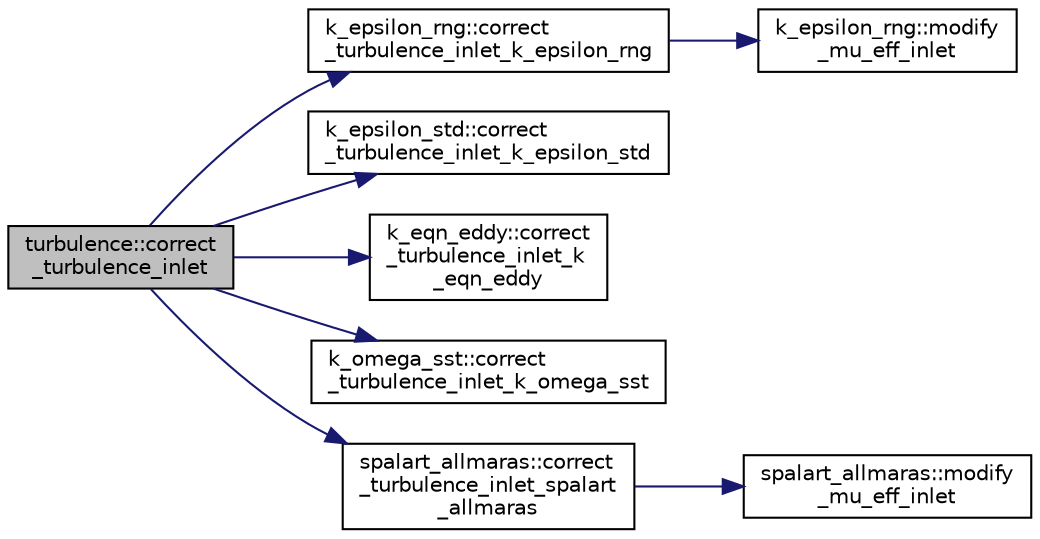 digraph "turbulence::correct_turbulence_inlet"
{
 // LATEX_PDF_SIZE
  edge [fontname="Helvetica",fontsize="10",labelfontname="Helvetica",labelfontsize="10"];
  node [fontname="Helvetica",fontsize="10",shape=record];
  rankdir="LR";
  Node1 [label="turbulence::correct\l_turbulence_inlet",height=0.2,width=0.4,color="black", fillcolor="grey75", style="filled", fontcolor="black",tooltip=" "];
  Node1 -> Node2 [color="midnightblue",fontsize="10",style="solid",fontname="Helvetica"];
  Node2 [label="k_epsilon_rng::correct\l_turbulence_inlet_k_epsilon_rng",height=0.2,width=0.4,color="black", fillcolor="white", style="filled",URL="$namespacek__epsilon__rng.html#a26639f5f7047e9c797b92d7383543509",tooltip=" "];
  Node2 -> Node3 [color="midnightblue",fontsize="10",style="solid",fontname="Helvetica"];
  Node3 [label="k_epsilon_rng::modify\l_mu_eff_inlet",height=0.2,width=0.4,color="black", fillcolor="white", style="filled",URL="$namespacek__epsilon__rng.html#ac9112e6bf146afd6c79028a23415676c",tooltip=" "];
  Node1 -> Node4 [color="midnightblue",fontsize="10",style="solid",fontname="Helvetica"];
  Node4 [label="k_epsilon_std::correct\l_turbulence_inlet_k_epsilon_std",height=0.2,width=0.4,color="black", fillcolor="white", style="filled",URL="$namespacek__epsilon__std.html#a1f9fe4f360a65f9d3f13c90cc30870b0",tooltip=" "];
  Node1 -> Node5 [color="midnightblue",fontsize="10",style="solid",fontname="Helvetica"];
  Node5 [label="k_eqn_eddy::correct\l_turbulence_inlet_k\l_eqn_eddy",height=0.2,width=0.4,color="black", fillcolor="white", style="filled",URL="$namespacek__eqn__eddy.html#ad5bb72a91afad8c4bf8ad7a1cbe1896c",tooltip=" "];
  Node1 -> Node6 [color="midnightblue",fontsize="10",style="solid",fontname="Helvetica"];
  Node6 [label="k_omega_sst::correct\l_turbulence_inlet_k_omega_sst",height=0.2,width=0.4,color="black", fillcolor="white", style="filled",URL="$namespacek__omega__sst.html#a7517fe9a1330e8b029752fc148aefa1c",tooltip=" "];
  Node1 -> Node7 [color="midnightblue",fontsize="10",style="solid",fontname="Helvetica"];
  Node7 [label="spalart_allmaras::correct\l_turbulence_inlet_spalart\l_allmaras",height=0.2,width=0.4,color="black", fillcolor="white", style="filled",URL="$namespacespalart__allmaras.html#a2ffe9e1ca257402ec463076fa2318a21",tooltip=" "];
  Node7 -> Node8 [color="midnightblue",fontsize="10",style="solid",fontname="Helvetica"];
  Node8 [label="spalart_allmaras::modify\l_mu_eff_inlet",height=0.2,width=0.4,color="black", fillcolor="white", style="filled",URL="$namespacespalart__allmaras.html#a39fb7d437ed286f6c825ef0533461cea",tooltip=" "];
}
